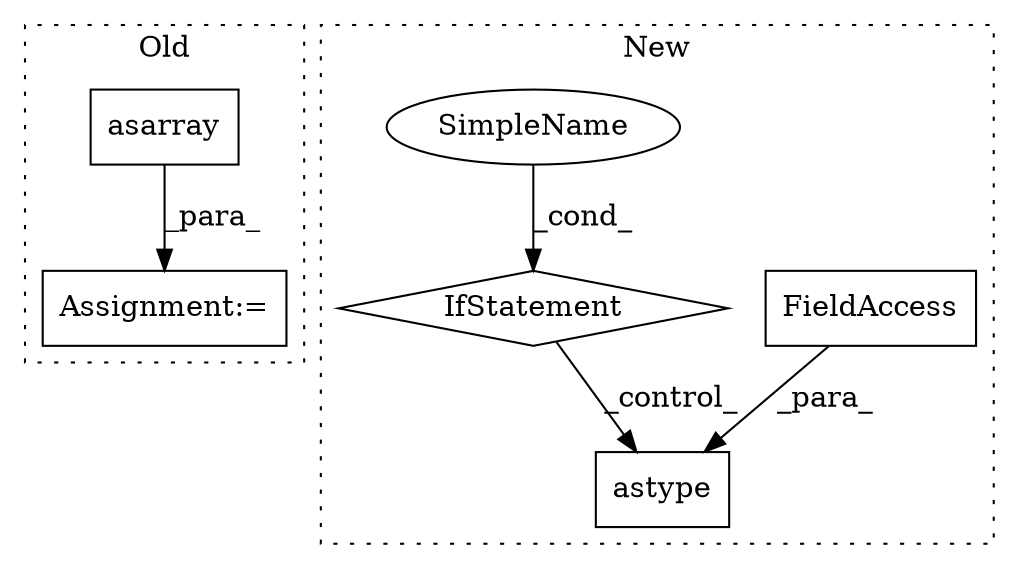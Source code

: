 digraph G {
subgraph cluster0 {
1 [label="asarray" a="32" s="14728,14745" l="8,1" shape="box"];
3 [label="Assignment:=" a="7" s="14721" l="1" shape="box"];
label = "Old";
style="dotted";
}
subgraph cluster1 {
2 [label="astype" a="32" s="15041,15059" l="7,1" shape="box"];
4 [label="FieldAccess" a="22" s="15048" l="11" shape="box"];
5 [label="IfStatement" a="25" s="14978,15019" l="4,2" shape="diamond"];
6 [label="SimpleName" a="42" s="" l="" shape="ellipse"];
label = "New";
style="dotted";
}
1 -> 3 [label="_para_"];
4 -> 2 [label="_para_"];
5 -> 2 [label="_control_"];
6 -> 5 [label="_cond_"];
}